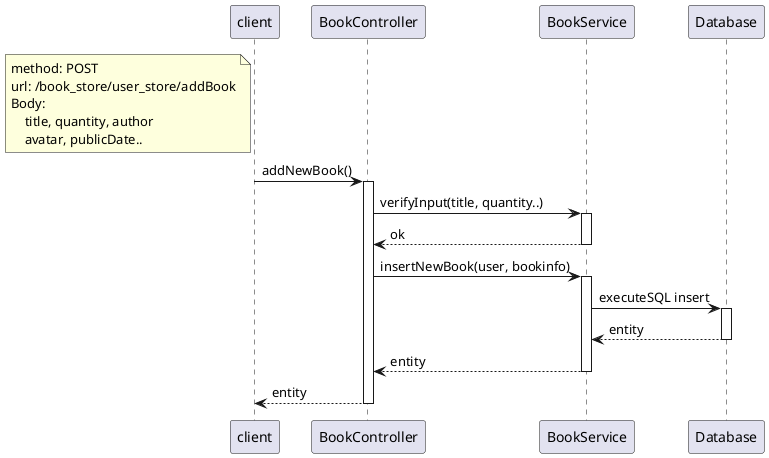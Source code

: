 @startuml
participant client
participant BookController as bcontroler
participant BookService as bservice
participant Database as db
note left client
    method: POST
    url: /book_store/user_store/addBook
    Body:
        title, quantity, author
        avatar, publicDate..
end note
client -> bcontroler: addNewBook()
activate bcontroler
bcontroler -> bservice: verifyInput(title, quantity..)
activate bservice
bservice --> bcontroler: ok
deactivate bservice
bcontroler -> bservice: insertNewBook(user, bookinfo)
activate bservice
bservice -> db: executeSQL insert
activate db
db --> bservice: entity
deactivate db
bservice --> bcontroler: entity
deactivate bservice
bcontroler -->client: entity
deactivate bcontroler
@enduml